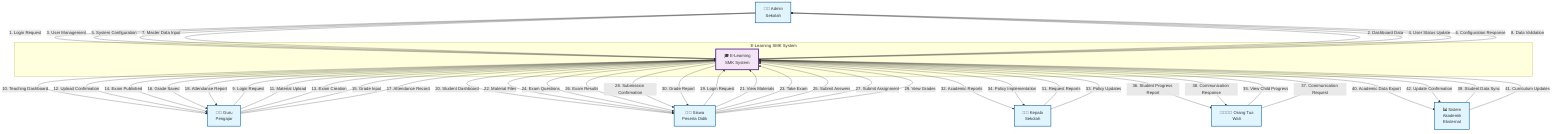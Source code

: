 graph TB
%% External Entities
Admin[👨‍💼 Admin<br/>Sekolah]
Guru[👨‍🏫 Guru<br/>Pengajar]
Siswa[👨‍🎓 Siswa<br/>Peserta Didik]
KepalaSekolah[👨‍💼 Kepala<br/>Sekolah]
OrangTua[👨‍👩‍👧‍👦 Orang Tua<br/>Wali]
SistemAkademik[📊 Sistem<br/>Akademik<br/>Eksternal]

%% Central System
subgraph "E-Learning SMK System"
ELearning[🎓 E-Learning<br/>SMK System]
end

%% Data Flows - Admin
Admin -->|"1. Login Request"| ELearning
ELearning -->|"2. Dashboard Data"| Admin
Admin -->|"3. User Management"| ELearning
ELearning -->|"4. User Status Update"| Admin
Admin -->|"5. System Configuration"| ELearning
ELearning -->|"6. Configuration Response"| Admin
Admin -->|"7. Master Data Input"| ELearning
ELearning -->|"8. Data Validation"| Admin

%% Data Flows - Guru
Guru -->|"9. Login Request"| ELearning
ELearning -->|"10. Teaching Dashboard"| Guru
Guru -->|"11. Material Upload"| ELearning
ELearning -->|"12. Upload Confirmation"| Guru
Guru -->|"13. Exam Creation"| ELearning
ELearning -->|"14. Exam Published"| Guru
Guru -->|"15. Grade Input"| ELearning
ELearning -->|"16. Grade Saved"| Guru
Guru -->|"17. Attendance Record"| ELearning
ELearning -->|"18. Attendance Report"| Guru

%% Data Flows - Siswa
Siswa -->|"19. Login Request"| ELearning
ELearning -->|"20. Student Dashboard"| Siswa
Siswa -->|"21. View Materials"| ELearning
ELearning -->|"22. Material Files"| Siswa
Siswa -->|"23. Take Exam"| ELearning
ELearning -->|"24. Exam Questions"| Siswa
Siswa -->|"25. Submit Answers"| ELearning
ELearning -->|"26. Exam Results"| Siswa
Siswa -->|"27. Submit Assignment"| ELearning
ELearning -->|"28. Submission Confirmation"| Siswa
Siswa -->|"29. View Grades"| ELearning
ELearning -->|"30. Grade Report"| Siswa

%% Data Flows - Kepala Sekolah
KepalaSekolah -->|"31. Request Reports"| ELearning
ELearning -->|"32. Academic Reports"| KepalaSekolah
KepalaSekolah -->|"33. Policy Updates"| ELearning
ELearning -->|"34. Policy Implementation"| KepalaSekolah

%% Data Flows - Orang Tua
OrangTua -->|"35. View Child Progress"| ELearning
ELearning -->|"36. Student Progress Report"| OrangTua
OrangTua -->|"37. Communication Request"| ELearning
ELearning -->|"38. Communication Response"| OrangTua

%% Data Flows - Sistem Akademik Eksternal
SistemAkademik -->|"39. Student Data Sync"| ELearning
ELearning -->|"40. Academic Data Export"| SistemAkademik
SistemAkademik -->|"41. Curriculum Updates"| ELearning
ELearning -->|"42. Update Confirmation"| SistemAkademik

%% Styling
classDef external fill:#e1f5fe,stroke:#01579b,stroke-width:2px
classDef system fill:#f3e5f5,stroke:#4a148c,stroke-width:3px

class Admin,Guru,Siswa,KepalaSekolah,OrangTua,SistemAkademik external
class ELearning system